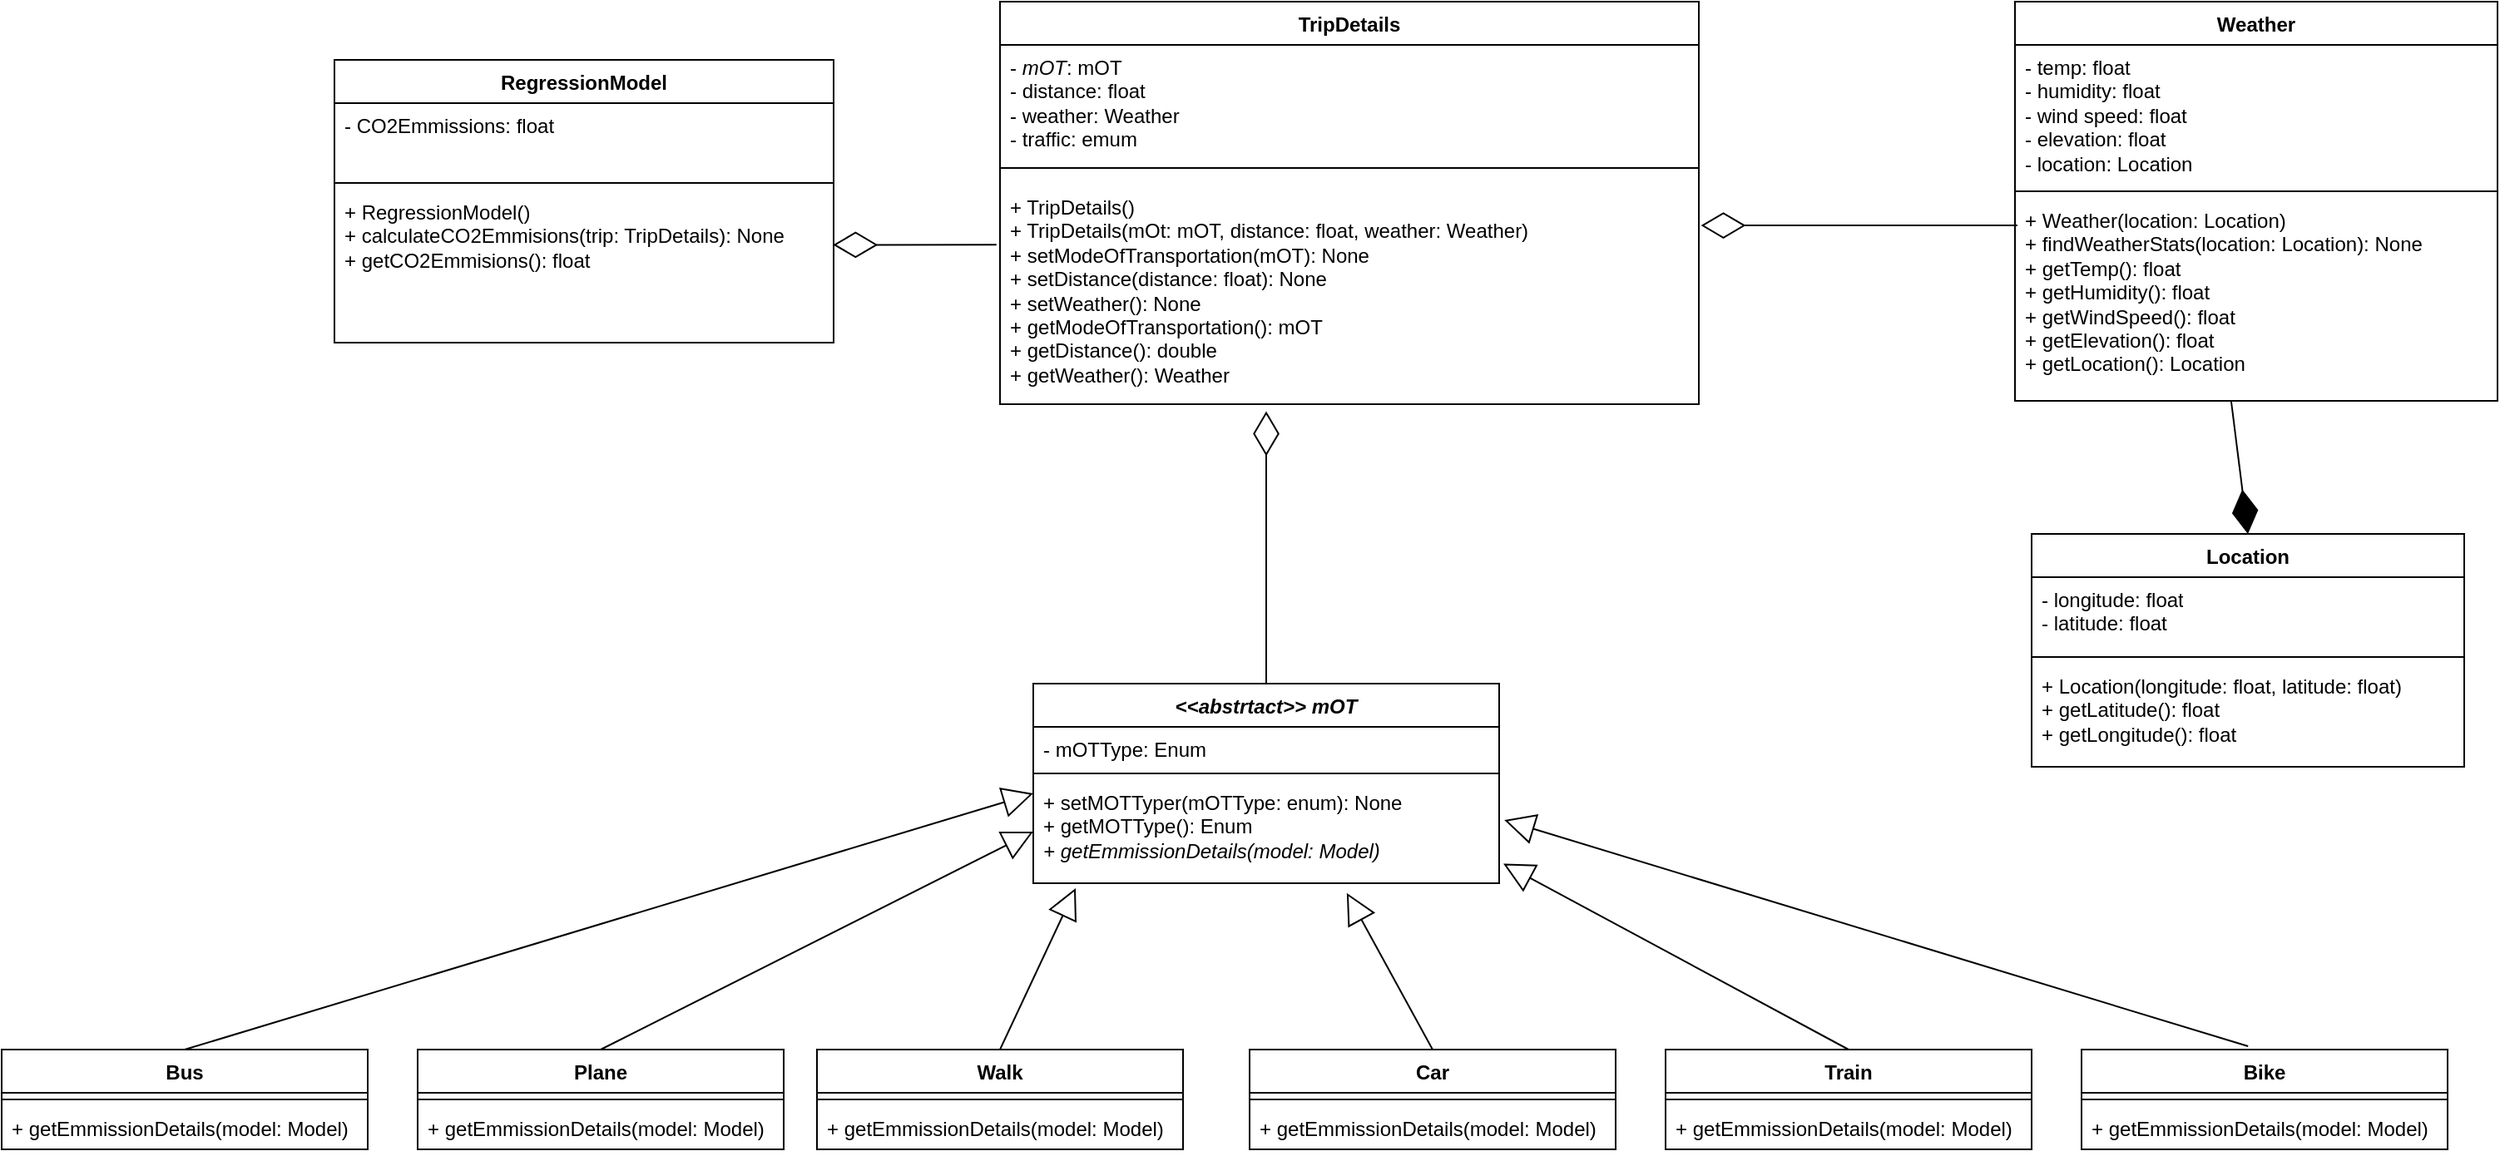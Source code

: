 <mxfile version="26.0.3">
  <diagram name="Page-1" id="gCAHHXVvMYXAGmJE7wSf">
    <mxGraphModel dx="1846" dy="2947" grid="1" gridSize="10" guides="1" tooltips="1" connect="1" arrows="1" fold="1" page="0" pageScale="1" pageWidth="850" pageHeight="1100" math="0" shadow="0">
      <root>
        <mxCell id="0" />
        <mxCell id="1" parent="0" />
        <mxCell id="R_Sb7NyDv8bbj3ojD1m4-1" value="RegressionModel" style="swimlane;fontStyle=1;align=center;verticalAlign=top;childLayout=stackLayout;horizontal=1;startSize=26;horizontalStack=0;resizeParent=1;resizeParentMax=0;resizeLast=0;collapsible=1;marginBottom=0;whiteSpace=wrap;html=1;" parent="1" vertex="1">
          <mxGeometry x="-450" y="-985" width="300" height="170" as="geometry" />
        </mxCell>
        <mxCell id="R_Sb7NyDv8bbj3ojD1m4-2" value="&lt;div&gt;- CO2Emmissions: float&lt;/div&gt;" style="text;strokeColor=none;fillColor=none;align=left;verticalAlign=top;spacingLeft=4;spacingRight=4;overflow=hidden;rotatable=0;points=[[0,0.5],[1,0.5]];portConstraint=eastwest;whiteSpace=wrap;html=1;" parent="R_Sb7NyDv8bbj3ojD1m4-1" vertex="1">
          <mxGeometry y="26" width="300" height="44" as="geometry" />
        </mxCell>
        <mxCell id="R_Sb7NyDv8bbj3ojD1m4-3" value="" style="line;strokeWidth=1;fillColor=none;align=left;verticalAlign=middle;spacingTop=-1;spacingLeft=3;spacingRight=3;rotatable=0;labelPosition=right;points=[];portConstraint=eastwest;strokeColor=inherit;" parent="R_Sb7NyDv8bbj3ojD1m4-1" vertex="1">
          <mxGeometry y="70" width="300" height="8" as="geometry" />
        </mxCell>
        <mxCell id="R_Sb7NyDv8bbj3ojD1m4-4" value="+ RegressionModel()&lt;div&gt;+ calculateCO2Emmisions(trip: TripDetails): None&lt;/div&gt;&lt;div&gt;+ getCO2Emmisions(): float&lt;/div&gt;" style="text;strokeColor=none;fillColor=none;align=left;verticalAlign=top;spacingLeft=4;spacingRight=4;overflow=hidden;rotatable=0;points=[[0,0.5],[1,0.5]];portConstraint=eastwest;whiteSpace=wrap;html=1;" parent="R_Sb7NyDv8bbj3ojD1m4-1" vertex="1">
          <mxGeometry y="78" width="300" height="92" as="geometry" />
        </mxCell>
        <mxCell id="R_Sb7NyDv8bbj3ojD1m4-8" value="TripDetails" style="swimlane;fontStyle=1;align=center;verticalAlign=top;childLayout=stackLayout;horizontal=1;startSize=26;horizontalStack=0;resizeParent=1;resizeParentMax=0;resizeLast=0;collapsible=1;marginBottom=0;whiteSpace=wrap;html=1;" parent="1" vertex="1">
          <mxGeometry x="-50" y="-1020" width="420" height="242" as="geometry" />
        </mxCell>
        <mxCell id="R_Sb7NyDv8bbj3ojD1m4-9" value="- &lt;i&gt;mOT&lt;/i&gt;: mOT&lt;div&gt;- distance: float&lt;/div&gt;&lt;div&gt;- weather: Weather&lt;/div&gt;&lt;div&gt;- traffic: emum&lt;/div&gt;" style="text;strokeColor=none;fillColor=none;align=left;verticalAlign=top;spacingLeft=4;spacingRight=4;overflow=hidden;rotatable=0;points=[[0,0.5],[1,0.5]];portConstraint=eastwest;whiteSpace=wrap;html=1;" parent="R_Sb7NyDv8bbj3ojD1m4-8" vertex="1">
          <mxGeometry y="26" width="420" height="64" as="geometry" />
        </mxCell>
        <mxCell id="R_Sb7NyDv8bbj3ojD1m4-10" value="" style="line;strokeWidth=1;fillColor=none;align=left;verticalAlign=middle;spacingTop=-1;spacingLeft=3;spacingRight=3;rotatable=0;labelPosition=right;points=[];portConstraint=eastwest;strokeColor=inherit;" parent="R_Sb7NyDv8bbj3ojD1m4-8" vertex="1">
          <mxGeometry y="90" width="420" height="20" as="geometry" />
        </mxCell>
        <mxCell id="R_Sb7NyDv8bbj3ojD1m4-11" value="+ TripDetails()&lt;div&gt;+ TripDetails(mOt: mOT, distance: float, weather: Weather)&lt;br&gt;&lt;div&gt;+ setModeOfTransportation(mOT): None&lt;/div&gt;&lt;/div&gt;&lt;div&gt;+ setDistance(distance: float): None&lt;/div&gt;&lt;div&gt;+ setWeather(): None&lt;/div&gt;&lt;div&gt;&lt;div&gt;+ getModeOfTransportation(): mOT&lt;/div&gt;&lt;div&gt;+ getDistance(): double&lt;/div&gt;&lt;div&gt;+ getWeather(): Weather&lt;/div&gt;&lt;/div&gt;" style="text;strokeColor=none;fillColor=none;align=left;verticalAlign=top;spacingLeft=4;spacingRight=4;overflow=hidden;rotatable=0;points=[[0,0.5],[1,0.5]];portConstraint=eastwest;whiteSpace=wrap;html=1;" parent="R_Sb7NyDv8bbj3ojD1m4-8" vertex="1">
          <mxGeometry y="110" width="420" height="132" as="geometry" />
        </mxCell>
        <mxCell id="R_Sb7NyDv8bbj3ojD1m4-12" value="Weather" style="swimlane;fontStyle=1;align=center;verticalAlign=top;childLayout=stackLayout;horizontal=1;startSize=26;horizontalStack=0;resizeParent=1;resizeParentMax=0;resizeLast=0;collapsible=1;marginBottom=0;whiteSpace=wrap;html=1;" parent="1" vertex="1">
          <mxGeometry x="560" y="-1020" width="290" height="240" as="geometry" />
        </mxCell>
        <mxCell id="R_Sb7NyDv8bbj3ojD1m4-13" value="- temp: float&lt;div&gt;- humidity: float&lt;/div&gt;&lt;div&gt;- wind speed: float&lt;/div&gt;&lt;div&gt;- elevation: float&lt;br&gt;&lt;/div&gt;&lt;div&gt;- location: Location&lt;/div&gt;" style="text;strokeColor=none;fillColor=none;align=left;verticalAlign=top;spacingLeft=4;spacingRight=4;overflow=hidden;rotatable=0;points=[[0,0.5],[1,0.5]];portConstraint=eastwest;whiteSpace=wrap;html=1;" parent="R_Sb7NyDv8bbj3ojD1m4-12" vertex="1">
          <mxGeometry y="26" width="290" height="84" as="geometry" />
        </mxCell>
        <mxCell id="R_Sb7NyDv8bbj3ojD1m4-14" value="" style="line;strokeWidth=1;fillColor=none;align=left;verticalAlign=middle;spacingTop=-1;spacingLeft=3;spacingRight=3;rotatable=0;labelPosition=right;points=[];portConstraint=eastwest;strokeColor=inherit;" parent="R_Sb7NyDv8bbj3ojD1m4-12" vertex="1">
          <mxGeometry y="110" width="290" height="8" as="geometry" />
        </mxCell>
        <mxCell id="R_Sb7NyDv8bbj3ojD1m4-15" value="+ Weather(location: Location)&lt;div&gt;+ findWeatherStats(location: Location): None&lt;/div&gt;&lt;div&gt;+ getTemp(): float&lt;/div&gt;&lt;div&gt;+ getHumidity(): float&lt;/div&gt;&lt;div&gt;+ getWindSpeed(): float&lt;/div&gt;&lt;div&gt;+ getElevation(): float&lt;/div&gt;&lt;div&gt;+ getLocation(): Location&lt;/div&gt;&lt;div&gt;&lt;br&gt;&lt;/div&gt;&lt;div&gt;&lt;br&gt;&lt;/div&gt;&lt;div&gt;&lt;br&gt;&lt;/div&gt;" style="text;strokeColor=none;fillColor=none;align=left;verticalAlign=top;spacingLeft=4;spacingRight=4;overflow=hidden;rotatable=0;points=[[0,0.5],[1,0.5]];portConstraint=eastwest;whiteSpace=wrap;html=1;" parent="R_Sb7NyDv8bbj3ojD1m4-12" vertex="1">
          <mxGeometry y="118" width="290" height="122" as="geometry" />
        </mxCell>
        <mxCell id="R_Sb7NyDv8bbj3ojD1m4-16" value="&lt;i&gt;&amp;lt;&amp;lt;abstrtact&amp;gt;&amp;gt; mOT&lt;/i&gt;" style="swimlane;fontStyle=1;align=center;verticalAlign=top;childLayout=stackLayout;horizontal=1;startSize=26;horizontalStack=0;resizeParent=1;resizeParentMax=0;resizeLast=0;collapsible=1;marginBottom=0;whiteSpace=wrap;html=1;" parent="1" vertex="1">
          <mxGeometry x="-30" y="-610" width="280" height="120" as="geometry" />
        </mxCell>
        <mxCell id="R_Sb7NyDv8bbj3ojD1m4-17" value="- mOTType: Enum" style="text;strokeColor=none;fillColor=none;align=left;verticalAlign=top;spacingLeft=4;spacingRight=4;overflow=hidden;rotatable=0;points=[[0,0.5],[1,0.5]];portConstraint=eastwest;whiteSpace=wrap;html=1;" parent="R_Sb7NyDv8bbj3ojD1m4-16" vertex="1">
          <mxGeometry y="26" width="280" height="24" as="geometry" />
        </mxCell>
        <mxCell id="R_Sb7NyDv8bbj3ojD1m4-18" value="" style="line;strokeWidth=1;fillColor=none;align=left;verticalAlign=middle;spacingTop=-1;spacingLeft=3;spacingRight=3;rotatable=0;labelPosition=right;points=[];portConstraint=eastwest;strokeColor=inherit;" parent="R_Sb7NyDv8bbj3ojD1m4-16" vertex="1">
          <mxGeometry y="50" width="280" height="8" as="geometry" />
        </mxCell>
        <mxCell id="R_Sb7NyDv8bbj3ojD1m4-19" value="&lt;div&gt;&lt;span style=&quot;background-color: transparent; color: light-dark(rgb(0, 0, 0), rgb(255, 255, 255));&quot;&gt;+ setMOTTyper(mOTType: enum): None&lt;/span&gt;&lt;/div&gt;&lt;div&gt;&lt;span style=&quot;background-color: transparent; color: light-dark(rgb(0, 0, 0), rgb(255, 255, 255));&quot;&gt;+ getMOTType(): Enum&lt;/span&gt;&lt;/div&gt;&lt;div&gt;&lt;i&gt;+ getEmmissionDetails(model: Model)&lt;/i&gt;&lt;/div&gt;" style="text;strokeColor=none;fillColor=none;align=left;verticalAlign=top;spacingLeft=4;spacingRight=4;overflow=hidden;rotatable=0;points=[[0,0.5],[1,0.5]];portConstraint=eastwest;whiteSpace=wrap;html=1;" parent="R_Sb7NyDv8bbj3ojD1m4-16" vertex="1">
          <mxGeometry y="58" width="280" height="62" as="geometry" />
        </mxCell>
        <mxCell id="R_Sb7NyDv8bbj3ojD1m4-20" value="Plane" style="swimlane;fontStyle=1;align=center;verticalAlign=top;childLayout=stackLayout;horizontal=1;startSize=26;horizontalStack=0;resizeParent=1;resizeParentMax=0;resizeLast=0;collapsible=1;marginBottom=0;whiteSpace=wrap;html=1;" parent="1" vertex="1">
          <mxGeometry x="-400" y="-390" width="220" height="60" as="geometry" />
        </mxCell>
        <mxCell id="R_Sb7NyDv8bbj3ojD1m4-22" value="" style="line;strokeWidth=1;fillColor=none;align=left;verticalAlign=middle;spacingTop=-1;spacingLeft=3;spacingRight=3;rotatable=0;labelPosition=right;points=[];portConstraint=eastwest;strokeColor=inherit;" parent="R_Sb7NyDv8bbj3ojD1m4-20" vertex="1">
          <mxGeometry y="26" width="220" height="8" as="geometry" />
        </mxCell>
        <mxCell id="R_Sb7NyDv8bbj3ojD1m4-23" value="&lt;div&gt;&lt;span style=&quot;background-color: transparent; color: light-dark(rgb(0, 0, 0), rgb(255, 255, 255));&quot;&gt;+ getEmmissionDetails(model: Model)&lt;/span&gt;&lt;/div&gt;" style="text;strokeColor=none;fillColor=none;align=left;verticalAlign=top;spacingLeft=4;spacingRight=4;overflow=hidden;rotatable=0;points=[[0,0.5],[1,0.5]];portConstraint=eastwest;whiteSpace=wrap;html=1;" parent="R_Sb7NyDv8bbj3ojD1m4-20" vertex="1">
          <mxGeometry y="34" width="220" height="26" as="geometry" />
        </mxCell>
        <mxCell id="R_Sb7NyDv8bbj3ojD1m4-24" value="Walk" style="swimlane;fontStyle=1;align=center;verticalAlign=top;childLayout=stackLayout;horizontal=1;startSize=26;horizontalStack=0;resizeParent=1;resizeParentMax=0;resizeLast=0;collapsible=1;marginBottom=0;whiteSpace=wrap;html=1;" parent="1" vertex="1">
          <mxGeometry x="-160" y="-390" width="220" height="60" as="geometry" />
        </mxCell>
        <mxCell id="R_Sb7NyDv8bbj3ojD1m4-25" value="" style="line;strokeWidth=1;fillColor=none;align=left;verticalAlign=middle;spacingTop=-1;spacingLeft=3;spacingRight=3;rotatable=0;labelPosition=right;points=[];portConstraint=eastwest;strokeColor=inherit;" parent="R_Sb7NyDv8bbj3ojD1m4-24" vertex="1">
          <mxGeometry y="26" width="220" height="8" as="geometry" />
        </mxCell>
        <mxCell id="R_Sb7NyDv8bbj3ojD1m4-26" value="&lt;div&gt;&lt;span style=&quot;background-color: transparent; color: light-dark(rgb(0, 0, 0), rgb(255, 255, 255));&quot;&gt;+ getEmmissionDetails(model: Model)&lt;/span&gt;&lt;/div&gt;" style="text;strokeColor=none;fillColor=none;align=left;verticalAlign=top;spacingLeft=4;spacingRight=4;overflow=hidden;rotatable=0;points=[[0,0.5],[1,0.5]];portConstraint=eastwest;whiteSpace=wrap;html=1;" parent="R_Sb7NyDv8bbj3ojD1m4-24" vertex="1">
          <mxGeometry y="34" width="220" height="26" as="geometry" />
        </mxCell>
        <mxCell id="R_Sb7NyDv8bbj3ojD1m4-27" value="Car" style="swimlane;fontStyle=1;align=center;verticalAlign=top;childLayout=stackLayout;horizontal=1;startSize=26;horizontalStack=0;resizeParent=1;resizeParentMax=0;resizeLast=0;collapsible=1;marginBottom=0;whiteSpace=wrap;html=1;" parent="1" vertex="1">
          <mxGeometry x="100" y="-390" width="220" height="60" as="geometry" />
        </mxCell>
        <mxCell id="R_Sb7NyDv8bbj3ojD1m4-28" value="" style="line;strokeWidth=1;fillColor=none;align=left;verticalAlign=middle;spacingTop=-1;spacingLeft=3;spacingRight=3;rotatable=0;labelPosition=right;points=[];portConstraint=eastwest;strokeColor=inherit;" parent="R_Sb7NyDv8bbj3ojD1m4-27" vertex="1">
          <mxGeometry y="26" width="220" height="8" as="geometry" />
        </mxCell>
        <mxCell id="R_Sb7NyDv8bbj3ojD1m4-29" value="&lt;div&gt;&lt;span style=&quot;background-color: transparent; color: light-dark(rgb(0, 0, 0), rgb(255, 255, 255));&quot;&gt;+ getEmmissionDetails(model: Model)&lt;/span&gt;&lt;/div&gt;" style="text;strokeColor=none;fillColor=none;align=left;verticalAlign=top;spacingLeft=4;spacingRight=4;overflow=hidden;rotatable=0;points=[[0,0.5],[1,0.5]];portConstraint=eastwest;whiteSpace=wrap;html=1;" parent="R_Sb7NyDv8bbj3ojD1m4-27" vertex="1">
          <mxGeometry y="34" width="220" height="26" as="geometry" />
        </mxCell>
        <mxCell id="R_Sb7NyDv8bbj3ojD1m4-30" value="Train" style="swimlane;fontStyle=1;align=center;verticalAlign=top;childLayout=stackLayout;horizontal=1;startSize=26;horizontalStack=0;resizeParent=1;resizeParentMax=0;resizeLast=0;collapsible=1;marginBottom=0;whiteSpace=wrap;html=1;" parent="1" vertex="1">
          <mxGeometry x="350" y="-390" width="220" height="60" as="geometry" />
        </mxCell>
        <mxCell id="R_Sb7NyDv8bbj3ojD1m4-31" value="" style="line;strokeWidth=1;fillColor=none;align=left;verticalAlign=middle;spacingTop=-1;spacingLeft=3;spacingRight=3;rotatable=0;labelPosition=right;points=[];portConstraint=eastwest;strokeColor=inherit;" parent="R_Sb7NyDv8bbj3ojD1m4-30" vertex="1">
          <mxGeometry y="26" width="220" height="8" as="geometry" />
        </mxCell>
        <mxCell id="R_Sb7NyDv8bbj3ojD1m4-32" value="&lt;div&gt;&lt;span style=&quot;background-color: transparent; color: light-dark(rgb(0, 0, 0), rgb(255, 255, 255));&quot;&gt;+ getEmmissionDetails(model: Model)&lt;/span&gt;&lt;/div&gt;" style="text;strokeColor=none;fillColor=none;align=left;verticalAlign=top;spacingLeft=4;spacingRight=4;overflow=hidden;rotatable=0;points=[[0,0.5],[1,0.5]];portConstraint=eastwest;whiteSpace=wrap;html=1;" parent="R_Sb7NyDv8bbj3ojD1m4-30" vertex="1">
          <mxGeometry y="34" width="220" height="26" as="geometry" />
        </mxCell>
        <mxCell id="R_Sb7NyDv8bbj3ojD1m4-34" value="" style="endArrow=block;endSize=16;endFill=0;html=1;rounded=0;exitX=0.5;exitY=0;exitDx=0;exitDy=0;entryX=0;entryY=0.5;entryDx=0;entryDy=0;" parent="1" source="R_Sb7NyDv8bbj3ojD1m4-20" target="R_Sb7NyDv8bbj3ojD1m4-19" edge="1">
          <mxGeometry x="-0.259" y="-101" width="160" relative="1" as="geometry">
            <mxPoint x="-295" y="-420" as="sourcePoint" />
            <mxPoint x="-350" y="-610" as="targetPoint" />
            <mxPoint as="offset" />
          </mxGeometry>
        </mxCell>
        <mxCell id="R_Sb7NyDv8bbj3ojD1m4-35" value="" style="endArrow=block;endSize=16;endFill=0;html=1;rounded=0;exitX=0.5;exitY=0;exitDx=0;exitDy=0;entryX=0.091;entryY=1.048;entryDx=0;entryDy=0;entryPerimeter=0;" parent="1" source="R_Sb7NyDv8bbj3ojD1m4-24" target="R_Sb7NyDv8bbj3ojD1m4-19" edge="1">
          <mxGeometry x="-0.259" y="-101" width="160" relative="1" as="geometry">
            <mxPoint x="-280" y="-380" as="sourcePoint" />
            <mxPoint x="-30" y="-461" as="targetPoint" />
            <mxPoint as="offset" />
          </mxGeometry>
        </mxCell>
        <mxCell id="R_Sb7NyDv8bbj3ojD1m4-36" value="" style="endArrow=block;endSize=16;endFill=0;html=1;rounded=0;exitX=0.5;exitY=0;exitDx=0;exitDy=0;entryX=0.673;entryY=1.095;entryDx=0;entryDy=0;entryPerimeter=0;" parent="1" source="R_Sb7NyDv8bbj3ojD1m4-27" target="R_Sb7NyDv8bbj3ojD1m4-19" edge="1">
          <mxGeometry x="-0.259" y="-101" width="160" relative="1" as="geometry">
            <mxPoint x="320" y="-432" as="sourcePoint" />
            <mxPoint x="350" y="-490" as="targetPoint" />
            <mxPoint as="offset" />
          </mxGeometry>
        </mxCell>
        <mxCell id="R_Sb7NyDv8bbj3ojD1m4-37" value="" style="endArrow=block;endSize=16;endFill=0;html=1;rounded=0;exitX=0.5;exitY=0;exitDx=0;exitDy=0;entryX=1.009;entryY=0.81;entryDx=0;entryDy=0;entryPerimeter=0;" parent="1" source="R_Sb7NyDv8bbj3ojD1m4-30" target="R_Sb7NyDv8bbj3ojD1m4-19" edge="1">
          <mxGeometry x="-0.259" y="-101" width="160" relative="1" as="geometry">
            <mxPoint x="520" y="-450" as="sourcePoint" />
            <mxPoint x="550" y="-508" as="targetPoint" />
            <mxPoint as="offset" />
          </mxGeometry>
        </mxCell>
        <mxCell id="R_Sb7NyDv8bbj3ojD1m4-38" value="Location" style="swimlane;fontStyle=1;align=center;verticalAlign=top;childLayout=stackLayout;horizontal=1;startSize=26;horizontalStack=0;resizeParent=1;resizeParentMax=0;resizeLast=0;collapsible=1;marginBottom=0;whiteSpace=wrap;html=1;" parent="1" vertex="1">
          <mxGeometry x="570" y="-700" width="260" height="140" as="geometry" />
        </mxCell>
        <mxCell id="R_Sb7NyDv8bbj3ojD1m4-39" value="- longitude: float&lt;div&gt;- latitude: float&lt;/div&gt;" style="text;strokeColor=none;fillColor=none;align=left;verticalAlign=top;spacingLeft=4;spacingRight=4;overflow=hidden;rotatable=0;points=[[0,0.5],[1,0.5]];portConstraint=eastwest;whiteSpace=wrap;html=1;" parent="R_Sb7NyDv8bbj3ojD1m4-38" vertex="1">
          <mxGeometry y="26" width="260" height="44" as="geometry" />
        </mxCell>
        <mxCell id="R_Sb7NyDv8bbj3ojD1m4-40" value="" style="line;strokeWidth=1;fillColor=none;align=left;verticalAlign=middle;spacingTop=-1;spacingLeft=3;spacingRight=3;rotatable=0;labelPosition=right;points=[];portConstraint=eastwest;strokeColor=inherit;" parent="R_Sb7NyDv8bbj3ojD1m4-38" vertex="1">
          <mxGeometry y="70" width="260" height="8" as="geometry" />
        </mxCell>
        <mxCell id="R_Sb7NyDv8bbj3ojD1m4-41" value="+ Location&lt;span style=&quot;background-color: transparent; color: light-dark(rgb(0, 0, 0), rgb(255, 255, 255));&quot;&gt;(longitude: float, latitude: float)&lt;/span&gt;&lt;div&gt;&lt;span style=&quot;background-color: transparent; color: light-dark(rgb(0, 0, 0), rgb(255, 255, 255));&quot;&gt;+ getLatitude(): float&lt;/span&gt;&lt;/div&gt;&lt;div&gt;&lt;span style=&quot;background-color: transparent; color: light-dark(rgb(0, 0, 0), rgb(255, 255, 255));&quot;&gt;+ getLongitude(): float&lt;/span&gt;&lt;/div&gt;" style="text;strokeColor=none;fillColor=none;align=left;verticalAlign=top;spacingLeft=4;spacingRight=4;overflow=hidden;rotatable=0;points=[[0,0.5],[1,0.5]];portConstraint=eastwest;whiteSpace=wrap;html=1;" parent="R_Sb7NyDv8bbj3ojD1m4-38" vertex="1">
          <mxGeometry y="78" width="260" height="62" as="geometry" />
        </mxCell>
        <mxCell id="bxLCCKrInzmTX5JWJX4f-1" value="Bike" style="swimlane;fontStyle=1;align=center;verticalAlign=top;childLayout=stackLayout;horizontal=1;startSize=26;horizontalStack=0;resizeParent=1;resizeParentMax=0;resizeLast=0;collapsible=1;marginBottom=0;whiteSpace=wrap;html=1;" vertex="1" parent="1">
          <mxGeometry x="600" y="-390" width="220" height="60" as="geometry" />
        </mxCell>
        <mxCell id="bxLCCKrInzmTX5JWJX4f-2" value="" style="line;strokeWidth=1;fillColor=none;align=left;verticalAlign=middle;spacingTop=-1;spacingLeft=3;spacingRight=3;rotatable=0;labelPosition=right;points=[];portConstraint=eastwest;strokeColor=inherit;" vertex="1" parent="bxLCCKrInzmTX5JWJX4f-1">
          <mxGeometry y="26" width="220" height="8" as="geometry" />
        </mxCell>
        <mxCell id="bxLCCKrInzmTX5JWJX4f-3" value="&lt;div&gt;&lt;span style=&quot;background-color: transparent; color: light-dark(rgb(0, 0, 0), rgb(255, 255, 255));&quot;&gt;+ getEmmissionDetails(model: Model)&lt;/span&gt;&lt;/div&gt;" style="text;strokeColor=none;fillColor=none;align=left;verticalAlign=top;spacingLeft=4;spacingRight=4;overflow=hidden;rotatable=0;points=[[0,0.5],[1,0.5]];portConstraint=eastwest;whiteSpace=wrap;html=1;" vertex="1" parent="bxLCCKrInzmTX5JWJX4f-1">
          <mxGeometry y="34" width="220" height="26" as="geometry" />
        </mxCell>
        <mxCell id="bxLCCKrInzmTX5JWJX4f-4" value="" style="endArrow=block;endSize=16;endFill=0;html=1;rounded=0;exitX=0.455;exitY=-0.033;exitDx=0;exitDy=0;entryX=1.011;entryY=0.387;entryDx=0;entryDy=0;entryPerimeter=0;exitPerimeter=0;" edge="1" parent="1" source="bxLCCKrInzmTX5JWJX4f-1" target="R_Sb7NyDv8bbj3ojD1m4-19">
          <mxGeometry x="-0.259" y="-101" width="160" relative="1" as="geometry">
            <mxPoint x="537" y="-408" as="sourcePoint" />
            <mxPoint x="330" y="-520" as="targetPoint" />
            <mxPoint as="offset" />
          </mxGeometry>
        </mxCell>
        <mxCell id="bxLCCKrInzmTX5JWJX4f-5" value="" style="endArrow=diamondThin;endFill=1;endSize=24;html=1;rounded=0;exitX=0.448;exitY=1;exitDx=0;exitDy=0;exitPerimeter=0;entryX=0.5;entryY=0;entryDx=0;entryDy=0;" edge="1" parent="1" source="R_Sb7NyDv8bbj3ojD1m4-15" target="R_Sb7NyDv8bbj3ojD1m4-38">
          <mxGeometry width="160" relative="1" as="geometry">
            <mxPoint x="1020" y="-740" as="sourcePoint" />
            <mxPoint x="1180" y="-740" as="targetPoint" />
          </mxGeometry>
        </mxCell>
        <mxCell id="bxLCCKrInzmTX5JWJX4f-6" value="" style="endArrow=diamondThin;endFill=0;endSize=24;html=1;rounded=0;entryX=1.003;entryY=0.186;entryDx=0;entryDy=0;entryPerimeter=0;exitX=0.005;exitY=0.135;exitDx=0;exitDy=0;exitPerimeter=0;" edge="1" parent="1" source="R_Sb7NyDv8bbj3ojD1m4-15" target="R_Sb7NyDv8bbj3ojD1m4-11">
          <mxGeometry width="160" relative="1" as="geometry">
            <mxPoint x="370" y="-720" as="sourcePoint" />
            <mxPoint x="530" y="-720" as="targetPoint" />
          </mxGeometry>
        </mxCell>
        <mxCell id="bxLCCKrInzmTX5JWJX4f-7" value="" style="endArrow=diamondThin;endFill=0;endSize=24;html=1;rounded=0;entryX=0.999;entryY=0.361;entryDx=0;entryDy=0;entryPerimeter=0;exitX=-0.005;exitY=0.274;exitDx=0;exitDy=0;exitPerimeter=0;" edge="1" parent="1" source="R_Sb7NyDv8bbj3ojD1m4-11" target="R_Sb7NyDv8bbj3ojD1m4-4">
          <mxGeometry width="160" relative="1" as="geometry">
            <mxPoint x="20" y="-876" as="sourcePoint" />
            <mxPoint x="-170" y="-875" as="targetPoint" />
          </mxGeometry>
        </mxCell>
        <mxCell id="bxLCCKrInzmTX5JWJX4f-8" value="" style="endArrow=diamondThin;endFill=0;endSize=24;html=1;rounded=0;entryX=0.381;entryY=1.032;entryDx=0;entryDy=0;entryPerimeter=0;exitX=0.5;exitY=0;exitDx=0;exitDy=0;" edge="1" parent="1" source="R_Sb7NyDv8bbj3ojD1m4-16" target="R_Sb7NyDv8bbj3ojD1m4-11">
          <mxGeometry width="160" relative="1" as="geometry">
            <mxPoint x="360" y="-720" as="sourcePoint" />
            <mxPoint x="170" y="-719" as="targetPoint" />
          </mxGeometry>
        </mxCell>
        <mxCell id="bxLCCKrInzmTX5JWJX4f-10" value="Bus" style="swimlane;fontStyle=1;align=center;verticalAlign=top;childLayout=stackLayout;horizontal=1;startSize=26;horizontalStack=0;resizeParent=1;resizeParentMax=0;resizeLast=0;collapsible=1;marginBottom=0;whiteSpace=wrap;html=1;" vertex="1" parent="1">
          <mxGeometry x="-650" y="-390" width="220" height="60" as="geometry" />
        </mxCell>
        <mxCell id="bxLCCKrInzmTX5JWJX4f-11" value="" style="line;strokeWidth=1;fillColor=none;align=left;verticalAlign=middle;spacingTop=-1;spacingLeft=3;spacingRight=3;rotatable=0;labelPosition=right;points=[];portConstraint=eastwest;strokeColor=inherit;" vertex="1" parent="bxLCCKrInzmTX5JWJX4f-10">
          <mxGeometry y="26" width="220" height="8" as="geometry" />
        </mxCell>
        <mxCell id="bxLCCKrInzmTX5JWJX4f-12" value="&lt;div&gt;&lt;span style=&quot;background-color: transparent; color: light-dark(rgb(0, 0, 0), rgb(255, 255, 255));&quot;&gt;+ getEmmissionDetails(model: Model)&lt;/span&gt;&lt;/div&gt;" style="text;strokeColor=none;fillColor=none;align=left;verticalAlign=top;spacingLeft=4;spacingRight=4;overflow=hidden;rotatable=0;points=[[0,0.5],[1,0.5]];portConstraint=eastwest;whiteSpace=wrap;html=1;" vertex="1" parent="bxLCCKrInzmTX5JWJX4f-10">
          <mxGeometry y="34" width="220" height="26" as="geometry" />
        </mxCell>
        <mxCell id="bxLCCKrInzmTX5JWJX4f-13" value="" style="endArrow=block;endSize=16;endFill=0;html=1;rounded=0;exitX=0.5;exitY=0;exitDx=0;exitDy=0;entryX=0;entryY=0.129;entryDx=0;entryDy=0;entryPerimeter=0;" edge="1" parent="1" source="bxLCCKrInzmTX5JWJX4f-10" target="R_Sb7NyDv8bbj3ojD1m4-19">
          <mxGeometry x="-0.259" y="-101" width="160" relative="1" as="geometry">
            <mxPoint x="-470" y="-429" as="sourcePoint" />
            <mxPoint x="-210" y="-560" as="targetPoint" />
            <mxPoint as="offset" />
          </mxGeometry>
        </mxCell>
      </root>
    </mxGraphModel>
  </diagram>
</mxfile>
